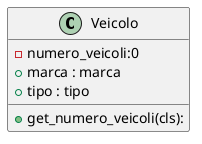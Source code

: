 @startuml es3
class Veicolo{
    -numero_veicoli:0
    +marca : marca
    +tipo : tipo
    
    +get_numero_veicoli(cls):
        
}
@enduml
